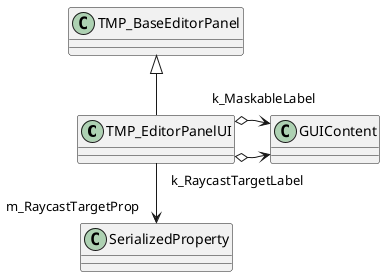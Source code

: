 @startuml
class TMP_EditorPanelUI {
}
TMP_BaseEditorPanel <|-- TMP_EditorPanelUI
TMP_EditorPanelUI o-> "k_RaycastTargetLabel" GUIContent
TMP_EditorPanelUI o-> "k_MaskableLabel" GUIContent
TMP_EditorPanelUI --> "m_RaycastTargetProp" SerializedProperty
@enduml
